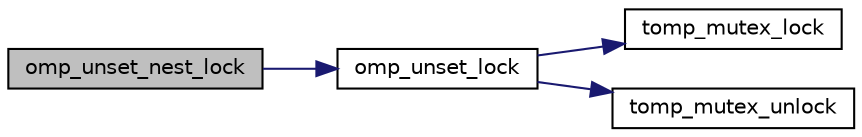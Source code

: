 digraph "omp_unset_nest_lock"
{
  edge [fontname="Helvetica",fontsize="10",labelfontname="Helvetica",labelfontsize="10"];
  node [fontname="Helvetica",fontsize="10",shape=record];
  rankdir="LR";
  Node1 [label="omp_unset_nest_lock",height=0.2,width=0.4,color="black", fillcolor="grey75", style="filled", fontcolor="black"];
  Node1 -> Node2 [color="midnightblue",fontsize="10",style="solid",fontname="Helvetica"];
  Node2 [label="omp_unset_lock",height=0.2,width=0.4,color="black", fillcolor="white", style="filled",URL="$tomp__lock_8c.html#a0e91fc1ebaec18150a9cf93c8f76b1d7",tooltip="Unset the lock. "];
  Node2 -> Node3 [color="midnightblue",fontsize="10",style="solid",fontname="Helvetica"];
  Node3 [label="tomp_mutex_lock",height=0.2,width=0.4,color="black", fillcolor="white", style="filled",URL="$tomp__util_8h.html#a1a0208b1df579d51b0779ec296240325",tooltip="Wrapper for acquiring a hardware semaphore. "];
  Node2 -> Node4 [color="midnightblue",fontsize="10",style="solid",fontname="Helvetica"];
  Node4 [label="tomp_mutex_unlock",height=0.2,width=0.4,color="black", fillcolor="white", style="filled",URL="$tomp__util_8h.html#a69926a09ecd571565b04308650548ca1",tooltip="Wrapper for releasing a hardware semaphore. "];
}
